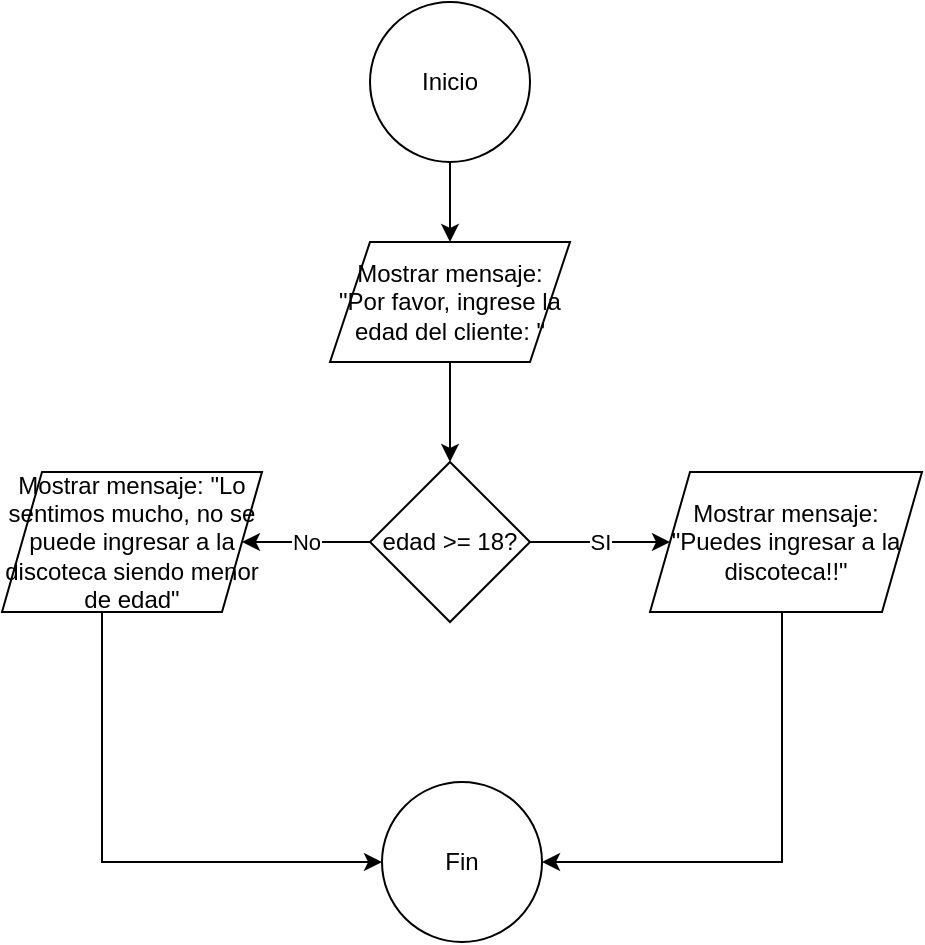 <mxfile version="24.8.4">
  <diagram id="C5RBs43oDa-KdzZeNtuy" name="Page-1">
    <mxGraphModel dx="1434" dy="746" grid="1" gridSize="10" guides="1" tooltips="1" connect="1" arrows="1" fold="1" page="1" pageScale="1" pageWidth="827" pageHeight="1169" math="0" shadow="0">
      <root>
        <mxCell id="WIyWlLk6GJQsqaUBKTNV-0" />
        <mxCell id="WIyWlLk6GJQsqaUBKTNV-1" parent="WIyWlLk6GJQsqaUBKTNV-0" />
        <mxCell id="nkC5d7Wf9p8jkV71f5r1-2" value="" style="edgeStyle=orthogonalEdgeStyle;rounded=0;orthogonalLoop=1;jettySize=auto;html=1;" edge="1" parent="WIyWlLk6GJQsqaUBKTNV-1" source="nkC5d7Wf9p8jkV71f5r1-0" target="nkC5d7Wf9p8jkV71f5r1-1">
          <mxGeometry relative="1" as="geometry" />
        </mxCell>
        <mxCell id="nkC5d7Wf9p8jkV71f5r1-0" value="Inicio" style="ellipse;whiteSpace=wrap;html=1;aspect=fixed;" vertex="1" parent="WIyWlLk6GJQsqaUBKTNV-1">
          <mxGeometry x="374" y="40" width="80" height="80" as="geometry" />
        </mxCell>
        <mxCell id="nkC5d7Wf9p8jkV71f5r1-4" value="" style="edgeStyle=orthogonalEdgeStyle;rounded=0;orthogonalLoop=1;jettySize=auto;html=1;" edge="1" parent="WIyWlLk6GJQsqaUBKTNV-1" source="nkC5d7Wf9p8jkV71f5r1-1" target="nkC5d7Wf9p8jkV71f5r1-3">
          <mxGeometry relative="1" as="geometry" />
        </mxCell>
        <mxCell id="nkC5d7Wf9p8jkV71f5r1-1" value="Mostrar mensaje: &quot;Por favor, ingrese la edad del cliente: &quot;" style="shape=parallelogram;perimeter=parallelogramPerimeter;whiteSpace=wrap;html=1;fixedSize=1;" vertex="1" parent="WIyWlLk6GJQsqaUBKTNV-1">
          <mxGeometry x="354" y="160" width="120" height="60" as="geometry" />
        </mxCell>
        <mxCell id="nkC5d7Wf9p8jkV71f5r1-6" value="SI" style="edgeStyle=orthogonalEdgeStyle;rounded=0;orthogonalLoop=1;jettySize=auto;html=1;" edge="1" parent="WIyWlLk6GJQsqaUBKTNV-1" source="nkC5d7Wf9p8jkV71f5r1-3" target="nkC5d7Wf9p8jkV71f5r1-5">
          <mxGeometry relative="1" as="geometry" />
        </mxCell>
        <mxCell id="nkC5d7Wf9p8jkV71f5r1-8" value="No" style="edgeStyle=orthogonalEdgeStyle;rounded=0;orthogonalLoop=1;jettySize=auto;html=1;" edge="1" parent="WIyWlLk6GJQsqaUBKTNV-1" source="nkC5d7Wf9p8jkV71f5r1-3" target="nkC5d7Wf9p8jkV71f5r1-7">
          <mxGeometry relative="1" as="geometry" />
        </mxCell>
        <mxCell id="nkC5d7Wf9p8jkV71f5r1-3" value="edad &amp;gt;= 18?" style="rhombus;whiteSpace=wrap;html=1;" vertex="1" parent="WIyWlLk6GJQsqaUBKTNV-1">
          <mxGeometry x="374" y="270" width="80" height="80" as="geometry" />
        </mxCell>
        <mxCell id="nkC5d7Wf9p8jkV71f5r1-18" style="edgeStyle=orthogonalEdgeStyle;rounded=0;orthogonalLoop=1;jettySize=auto;html=1;entryX=1;entryY=0.5;entryDx=0;entryDy=0;" edge="1" parent="WIyWlLk6GJQsqaUBKTNV-1" source="nkC5d7Wf9p8jkV71f5r1-5" target="nkC5d7Wf9p8jkV71f5r1-9">
          <mxGeometry relative="1" as="geometry">
            <Array as="points">
              <mxPoint x="580" y="470" />
            </Array>
          </mxGeometry>
        </mxCell>
        <mxCell id="nkC5d7Wf9p8jkV71f5r1-5" value="Mostrar mensaje: &quot;Puedes ingresar a la discoteca!!&quot;" style="shape=parallelogram;perimeter=parallelogramPerimeter;whiteSpace=wrap;html=1;fixedSize=1;" vertex="1" parent="WIyWlLk6GJQsqaUBKTNV-1">
          <mxGeometry x="514" y="275" width="136" height="70" as="geometry" />
        </mxCell>
        <mxCell id="nkC5d7Wf9p8jkV71f5r1-10" value="" style="edgeStyle=orthogonalEdgeStyle;rounded=0;orthogonalLoop=1;jettySize=auto;html=1;" edge="1" parent="WIyWlLk6GJQsqaUBKTNV-1" source="nkC5d7Wf9p8jkV71f5r1-7" target="nkC5d7Wf9p8jkV71f5r1-9">
          <mxGeometry relative="1" as="geometry">
            <Array as="points">
              <mxPoint x="240" y="470" />
            </Array>
          </mxGeometry>
        </mxCell>
        <mxCell id="nkC5d7Wf9p8jkV71f5r1-7" value="Mostrar mensaje: &quot;Lo sentimos mucho, no se puede ingresar a la discoteca siendo menor de edad&quot;" style="shape=parallelogram;perimeter=parallelogramPerimeter;whiteSpace=wrap;html=1;fixedSize=1;" vertex="1" parent="WIyWlLk6GJQsqaUBKTNV-1">
          <mxGeometry x="190" y="275" width="130" height="70" as="geometry" />
        </mxCell>
        <mxCell id="nkC5d7Wf9p8jkV71f5r1-9" value="Fin" style="ellipse;whiteSpace=wrap;html=1;" vertex="1" parent="WIyWlLk6GJQsqaUBKTNV-1">
          <mxGeometry x="380" y="430" width="80" height="80" as="geometry" />
        </mxCell>
      </root>
    </mxGraphModel>
  </diagram>
</mxfile>
